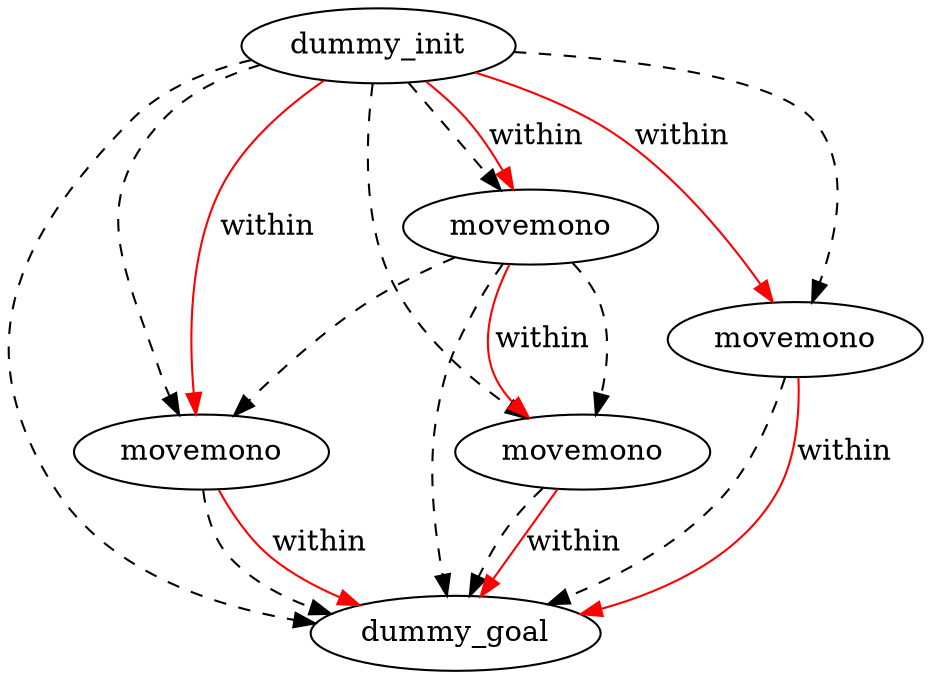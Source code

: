 digraph {
	"bd8c9148-b80e-15db-8067-2f3f800fad3e" [label=dummy_init]
	"42541373-656f-cc00-9d2d-a6a54319459e" [label=dummy_goal]
	"663e6381-8f7f-0bfb-c258-209ee8f303ae" [label=movemono]
	"d6e3fab5-6747-ecdc-ecf6-e96a17e3d3a9" [label=movemono]
	"bc150c8a-fbda-ec1c-beba-990d5f60063e" [label=movemono]
	"52c0a4a6-1e56-3d16-317b-c6a515f46551" [label=movemono]
	"bd8c9148-b80e-15db-8067-2f3f800fad3e" -> "52c0a4a6-1e56-3d16-317b-c6a515f46551" [color=black style=dashed]
	"bd8c9148-b80e-15db-8067-2f3f800fad3e" -> "42541373-656f-cc00-9d2d-a6a54319459e" [color=black style=dashed]
	"bd8c9148-b80e-15db-8067-2f3f800fad3e" -> "bc150c8a-fbda-ec1c-beba-990d5f60063e" [color=black style=dashed]
	"663e6381-8f7f-0bfb-c258-209ee8f303ae" -> "42541373-656f-cc00-9d2d-a6a54319459e" [color=black style=dashed]
	"d6e3fab5-6747-ecdc-ecf6-e96a17e3d3a9" -> "42541373-656f-cc00-9d2d-a6a54319459e" [color=black style=dashed]
	"52c0a4a6-1e56-3d16-317b-c6a515f46551" -> "663e6381-8f7f-0bfb-c258-209ee8f303ae" [color=black style=dashed]
	"bd8c9148-b80e-15db-8067-2f3f800fad3e" -> "d6e3fab5-6747-ecdc-ecf6-e96a17e3d3a9" [color=black style=dashed]
	"bd8c9148-b80e-15db-8067-2f3f800fad3e" -> "663e6381-8f7f-0bfb-c258-209ee8f303ae" [color=black style=dashed]
	"52c0a4a6-1e56-3d16-317b-c6a515f46551" -> "42541373-656f-cc00-9d2d-a6a54319459e" [color=black style=dashed]
	"52c0a4a6-1e56-3d16-317b-c6a515f46551" -> "bc150c8a-fbda-ec1c-beba-990d5f60063e" [color=black style=dashed]
	"bc150c8a-fbda-ec1c-beba-990d5f60063e" -> "42541373-656f-cc00-9d2d-a6a54319459e" [color=black style=dashed]
	"bd8c9148-b80e-15db-8067-2f3f800fad3e" -> "d6e3fab5-6747-ecdc-ecf6-e96a17e3d3a9" [label=within color=red]
	"bd8c9148-b80e-15db-8067-2f3f800fad3e" -> "52c0a4a6-1e56-3d16-317b-c6a515f46551" [label=within color=red]
	"52c0a4a6-1e56-3d16-317b-c6a515f46551" -> "bc150c8a-fbda-ec1c-beba-990d5f60063e" [label=within color=red]
	"663e6381-8f7f-0bfb-c258-209ee8f303ae" -> "42541373-656f-cc00-9d2d-a6a54319459e" [label=within color=red]
	"bd8c9148-b80e-15db-8067-2f3f800fad3e" -> "663e6381-8f7f-0bfb-c258-209ee8f303ae" [label=within color=red]
	"d6e3fab5-6747-ecdc-ecf6-e96a17e3d3a9" -> "42541373-656f-cc00-9d2d-a6a54319459e" [label=within color=red]
	"bc150c8a-fbda-ec1c-beba-990d5f60063e" -> "42541373-656f-cc00-9d2d-a6a54319459e" [label=within color=red]
}
